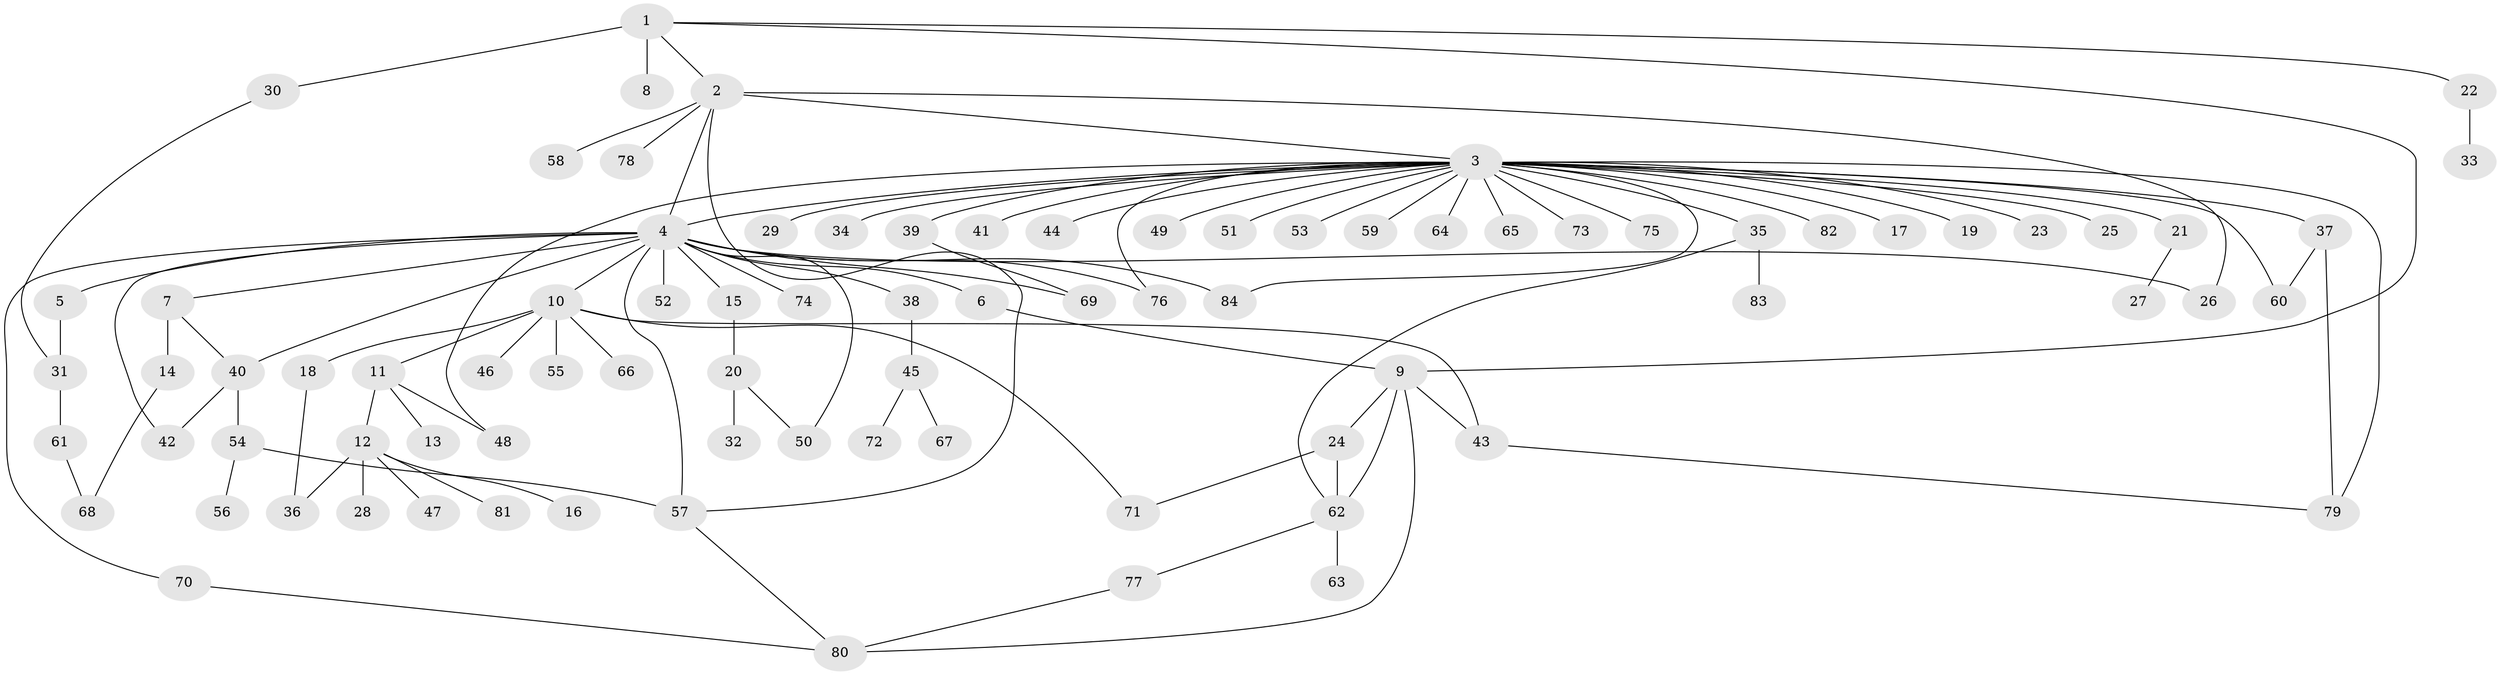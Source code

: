// original degree distribution, {8: 0.02158273381294964, 29: 0.007194244604316547, 21: 0.007194244604316547, 1: 0.5179856115107914, 3: 0.1079136690647482, 2: 0.2517985611510791, 6: 0.014388489208633094, 9: 0.014388489208633094, 5: 0.014388489208633094, 4: 0.03597122302158273, 7: 0.007194244604316547}
// Generated by graph-tools (version 1.1) at 2025/50/03/04/25 22:50:35]
// undirected, 84 vertices, 108 edges
graph export_dot {
  node [color=gray90,style=filled];
  1;
  2;
  3;
  4;
  5;
  6;
  7;
  8;
  9;
  10;
  11;
  12;
  13;
  14;
  15;
  16;
  17;
  18;
  19;
  20;
  21;
  22;
  23;
  24;
  25;
  26;
  27;
  28;
  29;
  30;
  31;
  32;
  33;
  34;
  35;
  36;
  37;
  38;
  39;
  40;
  41;
  42;
  43;
  44;
  45;
  46;
  47;
  48;
  49;
  50;
  51;
  52;
  53;
  54;
  55;
  56;
  57;
  58;
  59;
  60;
  61;
  62;
  63;
  64;
  65;
  66;
  67;
  68;
  69;
  70;
  71;
  72;
  73;
  74;
  75;
  76;
  77;
  78;
  79;
  80;
  81;
  82;
  83;
  84;
  1 -- 2 [weight=1.0];
  1 -- 8 [weight=3.0];
  1 -- 9 [weight=1.0];
  1 -- 22 [weight=1.0];
  1 -- 30 [weight=1.0];
  2 -- 3 [weight=1.0];
  2 -- 4 [weight=1.0];
  2 -- 26 [weight=1.0];
  2 -- 57 [weight=1.0];
  2 -- 58 [weight=1.0];
  2 -- 78 [weight=1.0];
  3 -- 4 [weight=1.0];
  3 -- 17 [weight=1.0];
  3 -- 19 [weight=1.0];
  3 -- 21 [weight=1.0];
  3 -- 23 [weight=1.0];
  3 -- 25 [weight=1.0];
  3 -- 29 [weight=1.0];
  3 -- 34 [weight=1.0];
  3 -- 35 [weight=1.0];
  3 -- 37 [weight=1.0];
  3 -- 39 [weight=1.0];
  3 -- 41 [weight=1.0];
  3 -- 44 [weight=1.0];
  3 -- 48 [weight=1.0];
  3 -- 49 [weight=1.0];
  3 -- 51 [weight=1.0];
  3 -- 53 [weight=1.0];
  3 -- 59 [weight=1.0];
  3 -- 60 [weight=1.0];
  3 -- 64 [weight=1.0];
  3 -- 65 [weight=1.0];
  3 -- 73 [weight=1.0];
  3 -- 75 [weight=1.0];
  3 -- 76 [weight=1.0];
  3 -- 79 [weight=1.0];
  3 -- 82 [weight=1.0];
  3 -- 84 [weight=1.0];
  4 -- 5 [weight=1.0];
  4 -- 6 [weight=1.0];
  4 -- 7 [weight=1.0];
  4 -- 10 [weight=1.0];
  4 -- 15 [weight=1.0];
  4 -- 26 [weight=1.0];
  4 -- 38 [weight=1.0];
  4 -- 40 [weight=1.0];
  4 -- 42 [weight=1.0];
  4 -- 50 [weight=1.0];
  4 -- 52 [weight=1.0];
  4 -- 57 [weight=2.0];
  4 -- 69 [weight=1.0];
  4 -- 70 [weight=1.0];
  4 -- 74 [weight=1.0];
  4 -- 76 [weight=1.0];
  4 -- 84 [weight=1.0];
  5 -- 31 [weight=1.0];
  6 -- 9 [weight=1.0];
  7 -- 14 [weight=7.0];
  7 -- 40 [weight=1.0];
  9 -- 24 [weight=1.0];
  9 -- 43 [weight=1.0];
  9 -- 62 [weight=1.0];
  9 -- 80 [weight=1.0];
  10 -- 11 [weight=1.0];
  10 -- 18 [weight=1.0];
  10 -- 43 [weight=1.0];
  10 -- 46 [weight=1.0];
  10 -- 55 [weight=1.0];
  10 -- 66 [weight=1.0];
  10 -- 71 [weight=1.0];
  11 -- 12 [weight=1.0];
  11 -- 13 [weight=1.0];
  11 -- 48 [weight=1.0];
  12 -- 16 [weight=1.0];
  12 -- 28 [weight=1.0];
  12 -- 36 [weight=1.0];
  12 -- 47 [weight=1.0];
  12 -- 81 [weight=1.0];
  14 -- 68 [weight=1.0];
  15 -- 20 [weight=1.0];
  18 -- 36 [weight=1.0];
  20 -- 32 [weight=1.0];
  20 -- 50 [weight=1.0];
  21 -- 27 [weight=1.0];
  22 -- 33 [weight=1.0];
  24 -- 62 [weight=3.0];
  24 -- 71 [weight=1.0];
  30 -- 31 [weight=1.0];
  31 -- 61 [weight=1.0];
  35 -- 62 [weight=1.0];
  35 -- 83 [weight=1.0];
  37 -- 60 [weight=1.0];
  37 -- 79 [weight=1.0];
  38 -- 45 [weight=1.0];
  39 -- 69 [weight=1.0];
  40 -- 42 [weight=1.0];
  40 -- 54 [weight=4.0];
  43 -- 79 [weight=1.0];
  45 -- 67 [weight=1.0];
  45 -- 72 [weight=1.0];
  54 -- 56 [weight=1.0];
  54 -- 57 [weight=1.0];
  57 -- 80 [weight=1.0];
  61 -- 68 [weight=1.0];
  62 -- 63 [weight=1.0];
  62 -- 77 [weight=1.0];
  70 -- 80 [weight=1.0];
  77 -- 80 [weight=1.0];
}
